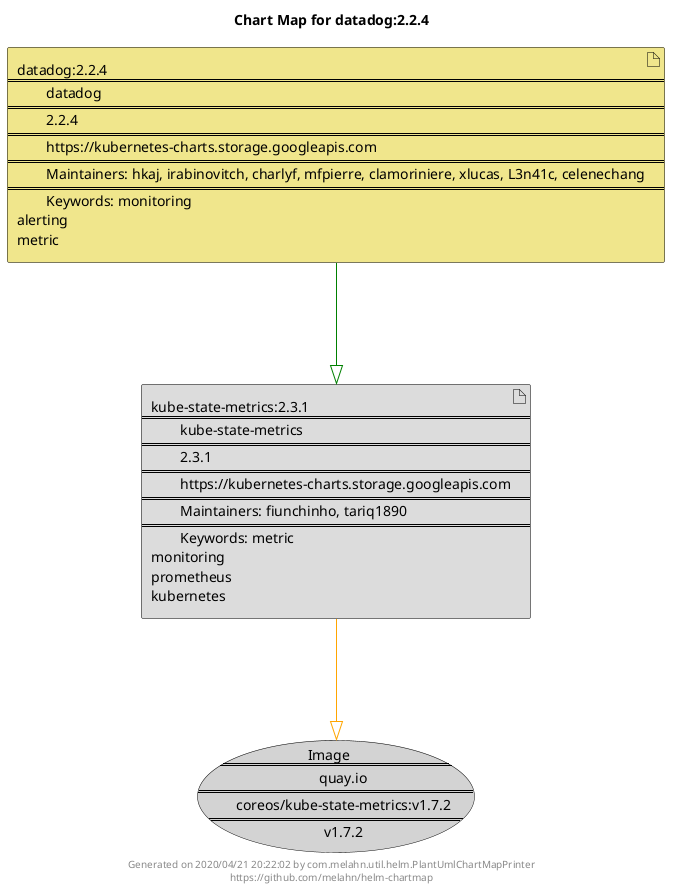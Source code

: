 @startuml
skinparam linetype ortho
skinparam backgroundColor white
skinparam usecaseBorderColor black
skinparam usecaseArrowColor LightSlateGray
skinparam artifactBorderColor black
skinparam artifactArrowColor LightSlateGray

title Chart Map for datadog:2.2.4

'There are 2 referenced Helm Charts
artifact "kube-state-metrics:2.3.1\n====\n\tkube-state-metrics\n====\n\t2.3.1\n====\n\thttps://kubernetes-charts.storage.googleapis.com\n====\n\tMaintainers: fiunchinho, tariq1890\n====\n\tKeywords: metric\nmonitoring\nprometheus\nkubernetes" as kube_state_metrics_2_3_1 #Gainsboro
artifact "datadog:2.2.4\n====\n\tdatadog\n====\n\t2.2.4\n====\n\thttps://kubernetes-charts.storage.googleapis.com\n====\n\tMaintainers: hkaj, irabinovitch, charlyf, mfpierre, clamoriniere, xlucas, L3n41c, celenechang\n====\n\tKeywords: monitoring\nalerting\nmetric" as datadog_2_2_4 #Khaki

'There is one referenced Docker Image
usecase "Image\n====\n\tquay.io\n====\n\tcoreos/kube-state-metrics:v1.7.2\n====\n\tv1.7.2" as quay_io_coreos_kube_state_metrics_v1_7_2 #LightGrey

'Chart Dependencies
datadog_2_2_4--[#green]-|>kube_state_metrics_2_3_1
kube_state_metrics_2_3_1--[#orange]-|>quay_io_coreos_kube_state_metrics_v1_7_2

center footer Generated on 2020/04/21 20:22:02 by com.melahn.util.helm.PlantUmlChartMapPrinter\nhttps://github.com/melahn/helm-chartmap
@enduml
